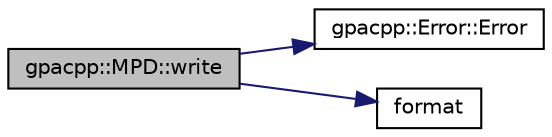 digraph "gpacpp::MPD::write"
{
 // INTERACTIVE_SVG=YES
  edge [fontname="Helvetica",fontsize="10",labelfontname="Helvetica",labelfontsize="10"];
  node [fontname="Helvetica",fontsize="10",shape=record];
  rankdir="LR";
  Node1 [label="gpacpp::MPD::write",height=0.2,width=0.4,color="black", fillcolor="grey75", style="filled", fontcolor="black"];
  Node1 -> Node2 [color="midnightblue",fontsize="10",style="solid",fontname="Helvetica"];
  Node2 [label="gpacpp::Error::Error",height=0.2,width=0.4,color="black", fillcolor="white", style="filled",URL="$classgpacpp_1_1_error.html#ac371ade2901117e0aad7fad6b6836dee"];
  Node1 -> Node3 [color="midnightblue",fontsize="10",style="solid",fontname="Helvetica"];
  Node3 [label="format",height=0.2,width=0.4,color="black", fillcolor="white", style="filled",URL="$format_8hpp.html#a3aca22086b5c6398b980286ac7dd89ad"];
}
